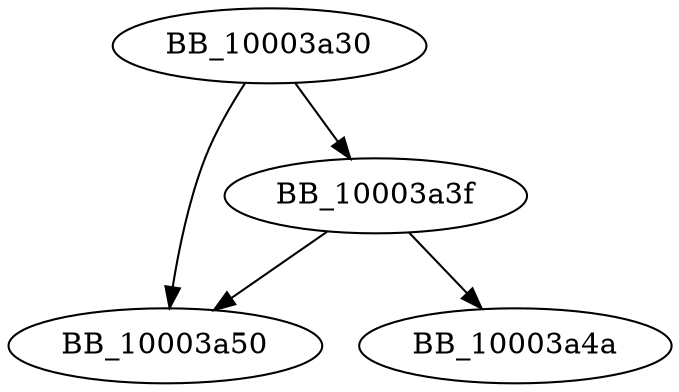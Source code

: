 DiGraph sub_10003A30{
BB_10003a30->BB_10003a3f
BB_10003a30->BB_10003a50
BB_10003a3f->BB_10003a4a
BB_10003a3f->BB_10003a50
}
